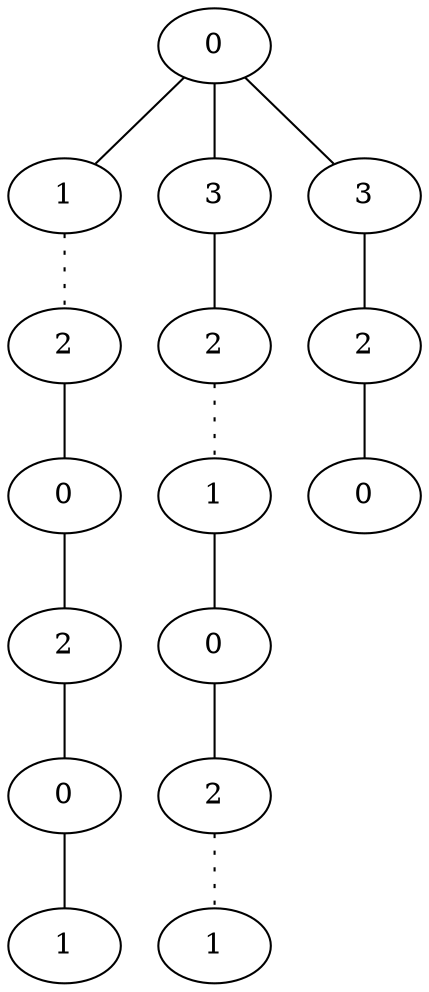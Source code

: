 graph {
a0[label=0];
a1[label=1];
a2[label=2];
a3[label=0];
a4[label=2];
a5[label=0];
a6[label=1];
a7[label=3];
a8[label=2];
a9[label=1];
a10[label=0];
a11[label=2];
a12[label=1];
a13[label=3];
a14[label=2];
a15[label=0];
a0 -- a1;
a0 -- a7;
a0 -- a13;
a1 -- a2 [style=dotted];
a2 -- a3;
a3 -- a4;
a4 -- a5;
a5 -- a6;
a7 -- a8;
a8 -- a9 [style=dotted];
a9 -- a10;
a10 -- a11;
a11 -- a12 [style=dotted];
a13 -- a14;
a14 -- a15;
}
